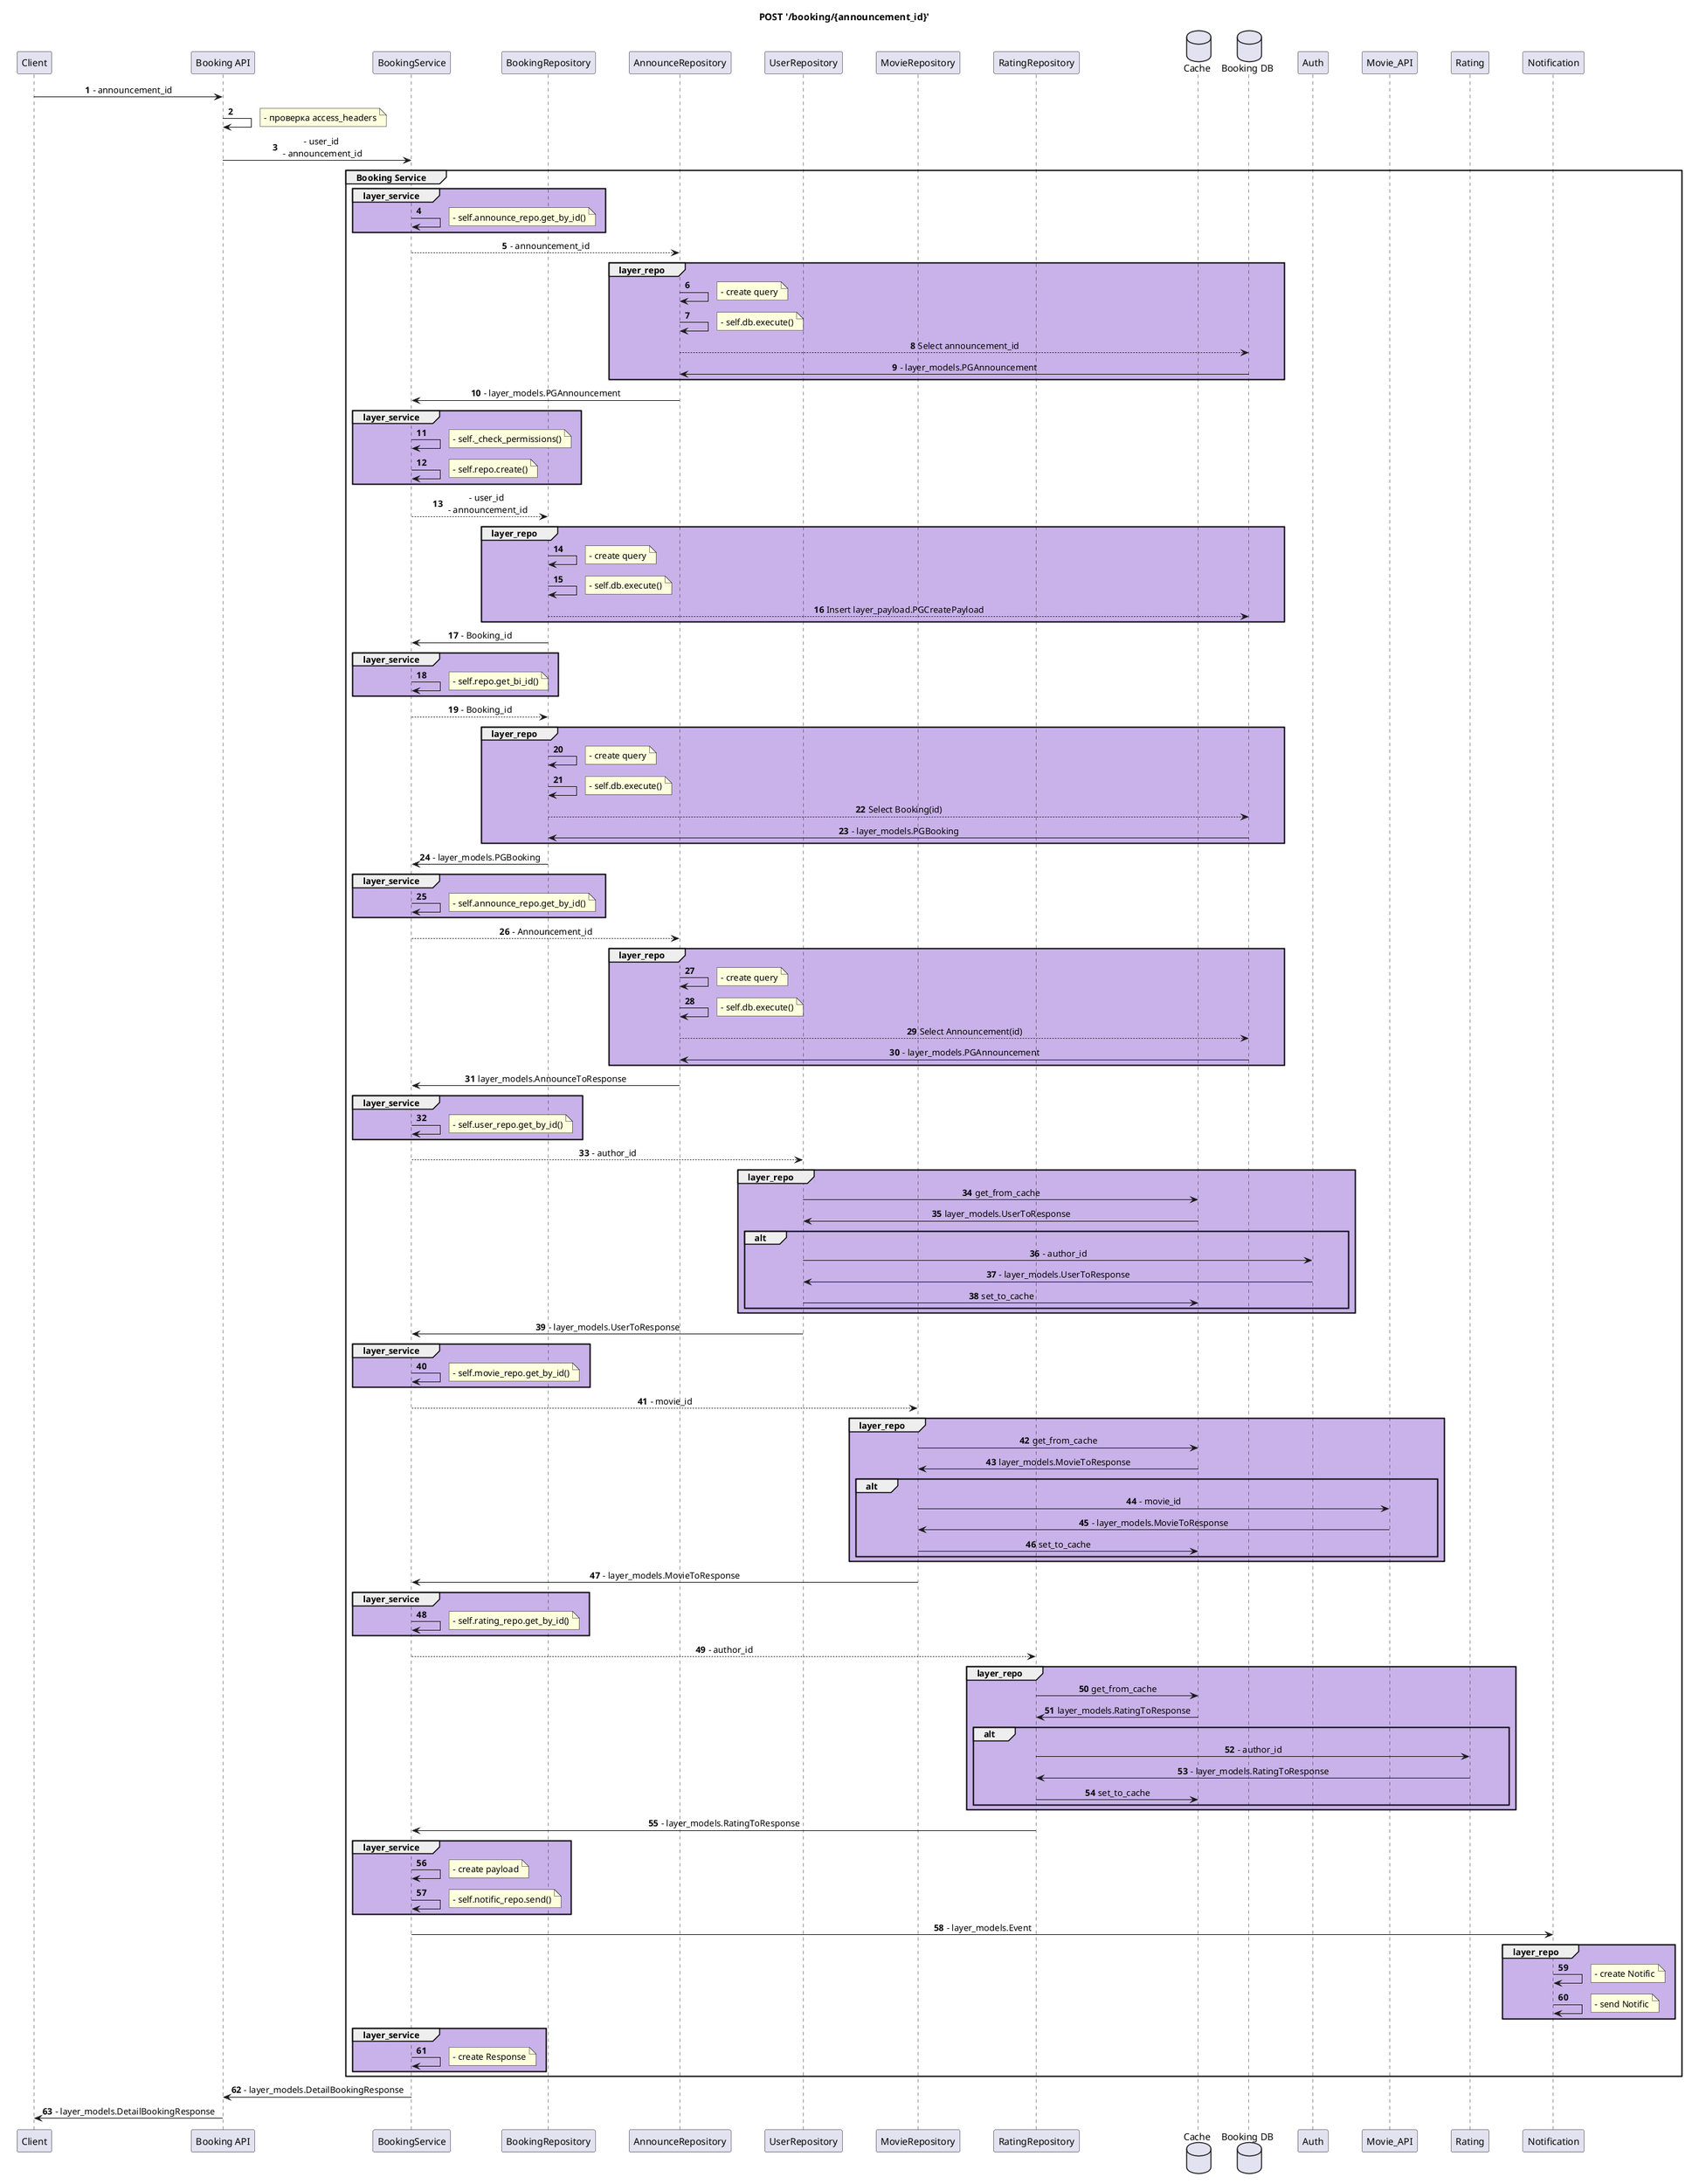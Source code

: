 @startuml layers
' !theme materia
autonumber
skinparam sequence {
    ParticipantPadding 20
    MessageAlign center
}

title POST '/booking/{announcement_id}'

participant Client as Client
participant "Booking API" as API
participant "BookingService" as Service
participant "BookingRepository" as BookingRepo
participant "AnnounceRepository" as AnnounceRepo
participant "UserRepository" as UserRepo
participant "MovieRepository" as MovieRepo
participant "RatingRepository" as RatingRepo
database "Cache" as Cache_Service
database "Booking DB" as DB_Booking
participant DB_Booking
participant Auth
participant Movie_API
participant Rating
participant Notification

Client -> API: - announcement_id
API -> API:
note right
    - проверка access_headers
end note
API -> Service: - user_id\n - announcement_id

group Booking Service

    group #C9B2E9 layer_service
        Service -> Service
        note right
            - self.announce_repo.get_by_id()
        end note
        end group

        Service --> AnnounceRepo: - announcement_id
        group #C9B2E9 layer_repo
            AnnounceRepo -> AnnounceRepo
            note right
                - create query
            end note

            AnnounceRepo -> AnnounceRepo
            note right
                - self.db.execute()
            end note

            AnnounceRepo --> DB_Booking: Select announcement_id
            DB_Booking -> AnnounceRepo: - layer_models.PGAnnouncement
            end group
            AnnounceRepo -> Service: - layer_models.PGAnnouncement
            group #C9B2E9 layer_service
                Service -> Service
                note right
                    - self._check_permissions()
                end note

                Service -> Service
                note right
                    - self.repo.create()
                end note
                end group

                Service --> BookingRepo: - user_id\n - announcement_id

                group #C9B2E9 layer_repo
                    BookingRepo -> BookingRepo
                    note right
                        - create query
                    end note

                    BookingRepo -> BookingRepo
                    note right
                        - self.db.execute()
                    end note

                    BookingRepo --> DB_Booking: Insert layer_payload.PGCreatePayload
                    end group

                    BookingRepo -> Service: - Booking_id

                    ' ========
                    group #C9B2E9 layer_service
                        Service -> Service
                        note right
                            - self.repo.get_bi_id()
                        end note
                        end group

                        Service --> BookingRepo: - Booking_id

                        group #C9B2E9 layer_repo
                            BookingRepo -> BookingRepo
                            note right
                                - create query
                            end note

                            BookingRepo -> BookingRepo
                            note right
                                - self.db.execute()
                            end note

                            BookingRepo --> DB_Booking: Select Booking(id)
                            DB_Booking -> BookingRepo: - layer_models.PGBooking
                            end group

                            BookingRepo -> Service: - layer_models.PGBooking

                            group #C9B2E9 layer_service
                                Service -> Service
                                note right
                                    - self.announce_repo.get_by_id()
                                end note
                                end group

                                Service --> AnnounceRepo: - Announcement_id

                                group #C9B2E9 layer_repo
                                    AnnounceRepo -> AnnounceRepo
                                    note right
                                        - create query
                                    end note

                                    AnnounceRepo -> AnnounceRepo
                                    note right
                                        - self.db.execute()
                                    end note

                                    AnnounceRepo --> DB_Booking: Select Announcement(id)
                                    DB_Booking -> AnnounceRepo: - layer_models.PGAnnouncement
                                    end group

                                    AnnounceRepo -> Service: layer_models.AnnounceToResponse

                                    group #C9B2E9 layer_service
                                        Service -> Service
                                        note right
                                            - self.user_repo.get_by_id()
                                        end note
                                        end group

                                        Service --> UserRepo: - author_id

                                        group #C9B2E9 layer_repo
                                            UserRepo -> Cache_Service: get_from_cache
                                            Cache_Service -> UserRepo: layer_models.UserToResponse

                                            group alt
                                                UserRepo -> Auth: - author_id
                                                Auth -> UserRepo: - layer_models.UserToResponse
                                                UserRepo -> Cache_Service: set_to_cache
                                                end group
                                                end group

                                                UserRepo -> Service: - layer_models.UserToResponse

                                                group #C9B2E9 layer_service
                                                    Service -> Service
                                                    note right
                                                        - self.movie_repo.get_by_id()
                                                    end note
                                                    end group

                                                    Service --> MovieRepo: - movie_id

                                                    group #C9B2E9 layer_repo
                                                        MovieRepo -> Cache_Service: get_from_cache
                                                        Cache_Service -> MovieRepo: layer_models.MovieToResponse
                                                        group alt
                                                            MovieRepo -> Movie_API: - movie_id
                                                            Movie_API -> MovieRepo: - layer_models.MovieToResponse
                                                            MovieRepo -> Cache_Service: set_to_cache
                                                            end group
                                                            end group

                                                            MovieRepo -> Service: - layer_models.MovieToResponse

                                                            group #C9B2E9 layer_service
                                                                Service -> Service
                                                                note right
                                                                    - self.rating_repo.get_by_id()
                                                                end note
                                                                end group

                                                                Service --> RatingRepo: - author_id

                                                                group #C9B2E9 layer_repo
                                                                    RatingRepo -> Cache_Service: get_from_cache
                                                                    Cache_Service -> RatingRepo: layer_models.RatingToResponse
                                                                    group alt
                                                                        RatingRepo -> Rating: - author_id
                                                                        Rating -> RatingRepo: - layer_models.RatingToResponse
                                                                        RatingRepo -> Cache_Service: set_to_cache
                                                                        end group
                                                                        end group

                                                                        RatingRepo -> Service: - layer_models.RatingToResponse



                                                                        ' =====
                                                                        group #C9B2E9 layer_service
                                                                            Service -> Service
                                                                            note right
                                                                                - create payload
                                                                            end note
                                                                            Service -> Service
                                                                            note right
                                                                                - self.notific_repo.send()
                                                                            end note
                                                                            end group
                                                                            Service -> Notification: - layer_models.Event
                                                                            group #C9B2E9 layer_repo
                                                                                Notification -> Notification
                                                                                note right
                                                                                    - create Notific
                                                                                end note
                                                                                Notification -> Notification
                                                                                note right
                                                                                    - send Notific
                                                                                end note
                                                                                end group
                                                                                group #C9B2E9 layer_service
                                                                                    Service -> Service
                                                                                    note right
                                                                                        - create Response
                                                                                    end note

                                                                                    end group

                                                                                    end group

                                                                                    Service -> API: - layer_models.DetailBookingResponse

                                                                                    API -> Client: - layer_models.DetailBookingResponse
                                                                                    @enduml